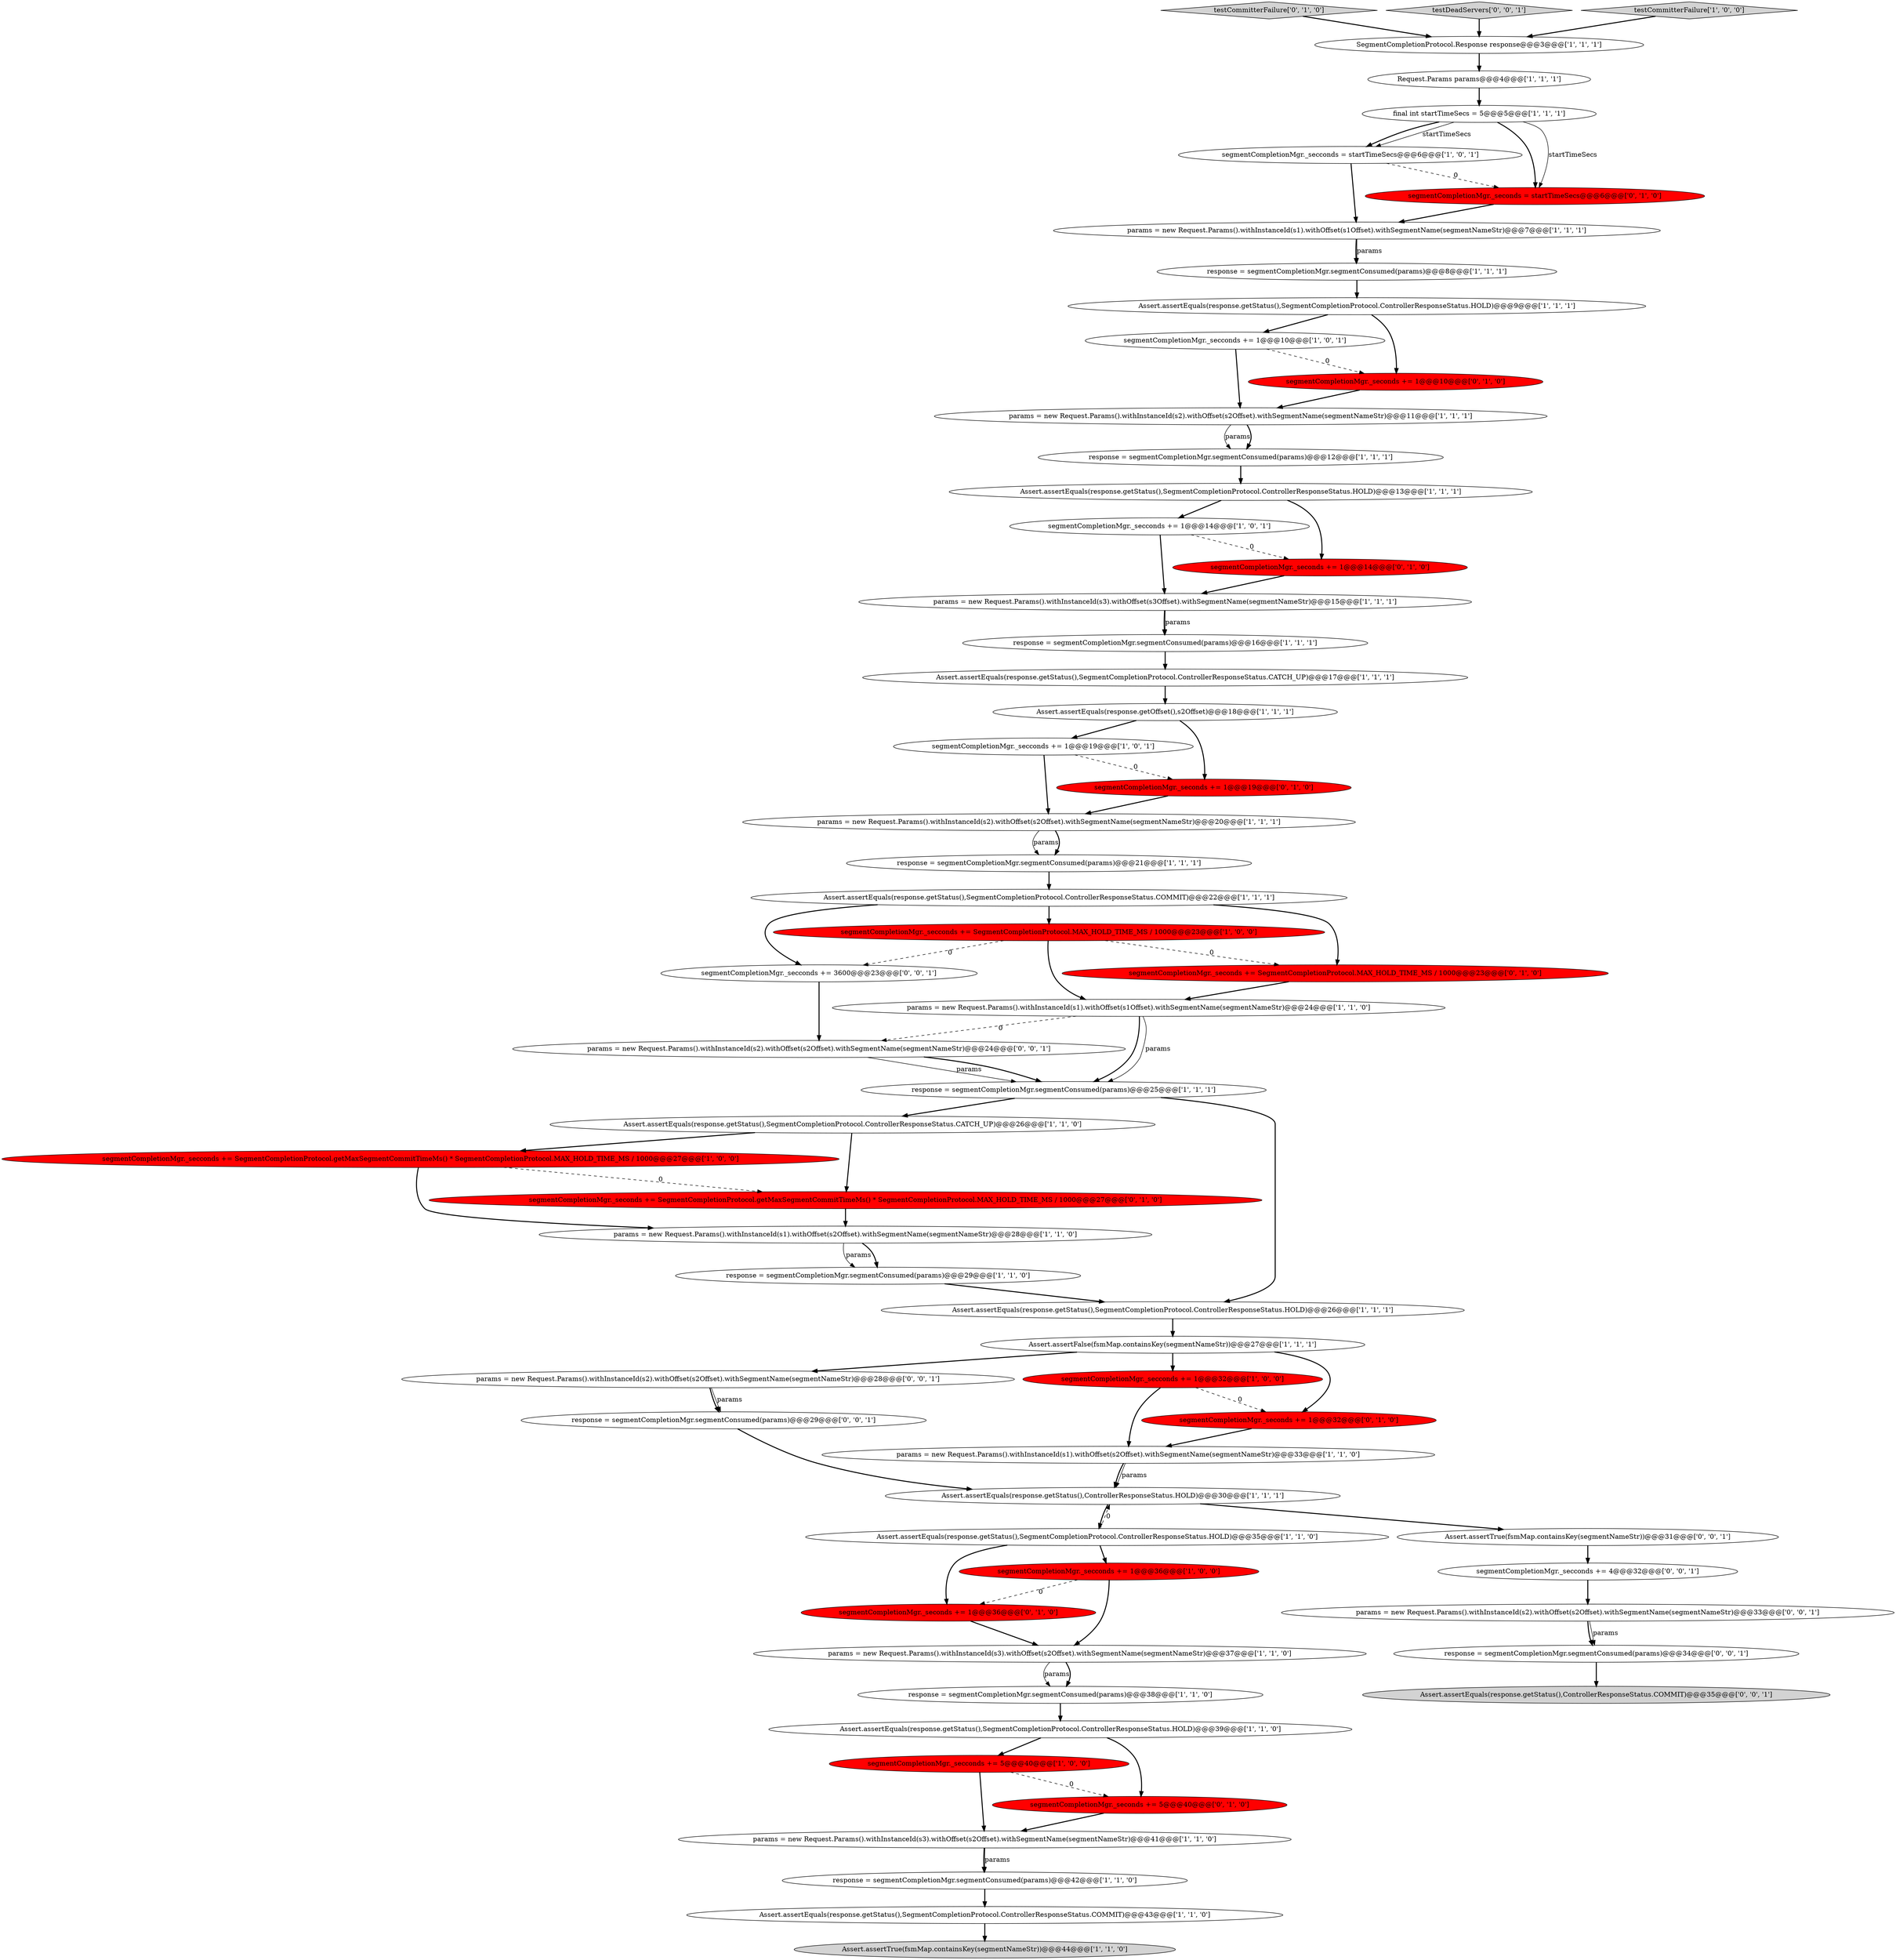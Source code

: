 digraph {
51 [style = filled, label = "testCommitterFailure['0', '1', '0']", fillcolor = lightgray, shape = diamond image = "AAA0AAABBB2BBB"];
31 [style = filled, label = "segmentCompletionMgr._secconds += 1@@@19@@@['1', '0', '1']", fillcolor = white, shape = ellipse image = "AAA0AAABBB1BBB"];
11 [style = filled, label = "segmentCompletionMgr._secconds += 5@@@40@@@['1', '0', '0']", fillcolor = red, shape = ellipse image = "AAA1AAABBB1BBB"];
27 [style = filled, label = "response = segmentCompletionMgr.segmentConsumed(params)@@@42@@@['1', '1', '0']", fillcolor = white, shape = ellipse image = "AAA0AAABBB1BBB"];
55 [style = filled, label = "response = segmentCompletionMgr.segmentConsumed(params)@@@29@@@['0', '0', '1']", fillcolor = white, shape = ellipse image = "AAA0AAABBB3BBB"];
5 [style = filled, label = "Request.Params params@@@4@@@['1', '1', '1']", fillcolor = white, shape = ellipse image = "AAA0AAABBB1BBB"];
15 [style = filled, label = "Assert.assertEquals(response.getStatus(),SegmentCompletionProtocol.ControllerResponseStatus.COMMIT)@@@43@@@['1', '1', '0']", fillcolor = white, shape = ellipse image = "AAA0AAABBB1BBB"];
35 [style = filled, label = "Assert.assertEquals(response.getStatus(),SegmentCompletionProtocol.ControllerResponseStatus.COMMIT)@@@22@@@['1', '1', '1']", fillcolor = white, shape = ellipse image = "AAA0AAABBB1BBB"];
30 [style = filled, label = "params = new Request.Params().withInstanceId(s1).withOffset(s1Offset).withSegmentName(segmentNameStr)@@@24@@@['1', '1', '0']", fillcolor = white, shape = ellipse image = "AAA0AAABBB1BBB"];
40 [style = filled, label = "params = new Request.Params().withInstanceId(s3).withOffset(s3Offset).withSegmentName(segmentNameStr)@@@15@@@['1', '1', '1']", fillcolor = white, shape = ellipse image = "AAA0AAABBB1BBB"];
50 [style = filled, label = "segmentCompletionMgr._seconds += 1@@@10@@@['0', '1', '0']", fillcolor = red, shape = ellipse image = "AAA1AAABBB2BBB"];
17 [style = filled, label = "params = new Request.Params().withInstanceId(s2).withOffset(s2Offset).withSegmentName(segmentNameStr)@@@11@@@['1', '1', '1']", fillcolor = white, shape = ellipse image = "AAA0AAABBB1BBB"];
8 [style = filled, label = "segmentCompletionMgr._secconds += SegmentCompletionProtocol.getMaxSegmentCommitTimeMs() * SegmentCompletionProtocol.MAX_HOLD_TIME_MS / 1000@@@27@@@['1', '0', '0']", fillcolor = red, shape = ellipse image = "AAA1AAABBB1BBB"];
6 [style = filled, label = "Assert.assertEquals(response.getStatus(),SegmentCompletionProtocol.ControllerResponseStatus.HOLD)@@@39@@@['1', '1', '0']", fillcolor = white, shape = ellipse image = "AAA0AAABBB1BBB"];
22 [style = filled, label = "response = segmentCompletionMgr.segmentConsumed(params)@@@8@@@['1', '1', '1']", fillcolor = white, shape = ellipse image = "AAA0AAABBB1BBB"];
10 [style = filled, label = "segmentCompletionMgr._secconds += 1@@@10@@@['1', '0', '1']", fillcolor = white, shape = ellipse image = "AAA0AAABBB1BBB"];
56 [style = filled, label = "Assert.assertEquals(response.getStatus(),ControllerResponseStatus.COMMIT)@@@35@@@['0', '0', '1']", fillcolor = lightgray, shape = ellipse image = "AAA0AAABBB3BBB"];
62 [style = filled, label = "params = new Request.Params().withInstanceId(s2).withOffset(s2Offset).withSegmentName(segmentNameStr)@@@28@@@['0', '0', '1']", fillcolor = white, shape = ellipse image = "AAA0AAABBB3BBB"];
33 [style = filled, label = "Assert.assertEquals(response.getStatus(),SegmentCompletionProtocol.ControllerResponseStatus.HOLD)@@@26@@@['1', '1', '1']", fillcolor = white, shape = ellipse image = "AAA0AAABBB1BBB"];
16 [style = filled, label = "params = new Request.Params().withInstanceId(s1).withOffset(s1Offset).withSegmentName(segmentNameStr)@@@7@@@['1', '1', '1']", fillcolor = white, shape = ellipse image = "AAA0AAABBB1BBB"];
49 [style = filled, label = "segmentCompletionMgr._seconds += 5@@@40@@@['0', '1', '0']", fillcolor = red, shape = ellipse image = "AAA1AAABBB2BBB"];
19 [style = filled, label = "params = new Request.Params().withInstanceId(s2).withOffset(s2Offset).withSegmentName(segmentNameStr)@@@20@@@['1', '1', '1']", fillcolor = white, shape = ellipse image = "AAA0AAABBB1BBB"];
26 [style = filled, label = "response = segmentCompletionMgr.segmentConsumed(params)@@@29@@@['1', '1', '0']", fillcolor = white, shape = ellipse image = "AAA0AAABBB1BBB"];
46 [style = filled, label = "segmentCompletionMgr._seconds += SegmentCompletionProtocol.getMaxSegmentCommitTimeMs() * SegmentCompletionProtocol.MAX_HOLD_TIME_MS / 1000@@@27@@@['0', '1', '0']", fillcolor = red, shape = ellipse image = "AAA1AAABBB2BBB"];
41 [style = filled, label = "Assert.assertEquals(response.getOffset(),s2Offset)@@@18@@@['1', '1', '1']", fillcolor = white, shape = ellipse image = "AAA0AAABBB1BBB"];
42 [style = filled, label = "params = new Request.Params().withInstanceId(s3).withOffset(s2Offset).withSegmentName(segmentNameStr)@@@37@@@['1', '1', '0']", fillcolor = white, shape = ellipse image = "AAA0AAABBB1BBB"];
45 [style = filled, label = "segmentCompletionMgr._seconds += SegmentCompletionProtocol.MAX_HOLD_TIME_MS / 1000@@@23@@@['0', '1', '0']", fillcolor = red, shape = ellipse image = "AAA1AAABBB2BBB"];
36 [style = filled, label = "response = segmentCompletionMgr.segmentConsumed(params)@@@38@@@['1', '1', '0']", fillcolor = white, shape = ellipse image = "AAA0AAABBB1BBB"];
43 [style = filled, label = "segmentCompletionMgr._seconds += 1@@@14@@@['0', '1', '0']", fillcolor = red, shape = ellipse image = "AAA1AAABBB2BBB"];
34 [style = filled, label = "Assert.assertEquals(response.getStatus(),SegmentCompletionProtocol.ControllerResponseStatus.CATCH_UP)@@@17@@@['1', '1', '1']", fillcolor = white, shape = ellipse image = "AAA0AAABBB1BBB"];
4 [style = filled, label = "response = segmentCompletionMgr.segmentConsumed(params)@@@21@@@['1', '1', '1']", fillcolor = white, shape = ellipse image = "AAA0AAABBB1BBB"];
44 [style = filled, label = "segmentCompletionMgr._seconds += 1@@@36@@@['0', '1', '0']", fillcolor = red, shape = ellipse image = "AAA1AAABBB2BBB"];
23 [style = filled, label = "params = new Request.Params().withInstanceId(s1).withOffset(s2Offset).withSegmentName(segmentNameStr)@@@28@@@['1', '1', '0']", fillcolor = white, shape = ellipse image = "AAA0AAABBB1BBB"];
3 [style = filled, label = "Assert.assertTrue(fsmMap.containsKey(segmentNameStr))@@@44@@@['1', '1', '0']", fillcolor = lightgray, shape = ellipse image = "AAA0AAABBB1BBB"];
39 [style = filled, label = "final int startTimeSecs = 5@@@5@@@['1', '1', '1']", fillcolor = white, shape = ellipse image = "AAA0AAABBB1BBB"];
14 [style = filled, label = "response = segmentCompletionMgr.segmentConsumed(params)@@@25@@@['1', '1', '1']", fillcolor = white, shape = ellipse image = "AAA0AAABBB1BBB"];
53 [style = filled, label = "segmentCompletionMgr._secconds += 3600@@@23@@@['0', '0', '1']", fillcolor = white, shape = ellipse image = "AAA0AAABBB3BBB"];
25 [style = filled, label = "Assert.assertEquals(response.getStatus(),SegmentCompletionProtocol.ControllerResponseStatus.HOLD)@@@35@@@['1', '1', '0']", fillcolor = white, shape = ellipse image = "AAA0AAABBB1BBB"];
54 [style = filled, label = "testDeadServers['0', '0', '1']", fillcolor = lightgray, shape = diamond image = "AAA0AAABBB3BBB"];
0 [style = filled, label = "segmentCompletionMgr._secconds = startTimeSecs@@@6@@@['1', '0', '1']", fillcolor = white, shape = ellipse image = "AAA0AAABBB1BBB"];
38 [style = filled, label = "response = segmentCompletionMgr.segmentConsumed(params)@@@16@@@['1', '1', '1']", fillcolor = white, shape = ellipse image = "AAA0AAABBB1BBB"];
7 [style = filled, label = "Assert.assertFalse(fsmMap.containsKey(segmentNameStr))@@@27@@@['1', '1', '1']", fillcolor = white, shape = ellipse image = "AAA0AAABBB1BBB"];
61 [style = filled, label = "response = segmentCompletionMgr.segmentConsumed(params)@@@34@@@['0', '0', '1']", fillcolor = white, shape = ellipse image = "AAA0AAABBB3BBB"];
60 [style = filled, label = "segmentCompletionMgr._secconds += 4@@@32@@@['0', '0', '1']", fillcolor = white, shape = ellipse image = "AAA0AAABBB3BBB"];
2 [style = filled, label = "segmentCompletionMgr._secconds += SegmentCompletionProtocol.MAX_HOLD_TIME_MS / 1000@@@23@@@['1', '0', '0']", fillcolor = red, shape = ellipse image = "AAA1AAABBB1BBB"];
1 [style = filled, label = "Assert.assertEquals(response.getStatus(),ControllerResponseStatus.HOLD)@@@30@@@['1', '1', '1']", fillcolor = white, shape = ellipse image = "AAA0AAABBB1BBB"];
18 [style = filled, label = "SegmentCompletionProtocol.Response response@@@3@@@['1', '1', '1']", fillcolor = white, shape = ellipse image = "AAA0AAABBB1BBB"];
48 [style = filled, label = "segmentCompletionMgr._seconds = startTimeSecs@@@6@@@['0', '1', '0']", fillcolor = red, shape = ellipse image = "AAA1AAABBB2BBB"];
57 [style = filled, label = "Assert.assertTrue(fsmMap.containsKey(segmentNameStr))@@@31@@@['0', '0', '1']", fillcolor = white, shape = ellipse image = "AAA0AAABBB3BBB"];
21 [style = filled, label = "params = new Request.Params().withInstanceId(s3).withOffset(s2Offset).withSegmentName(segmentNameStr)@@@41@@@['1', '1', '0']", fillcolor = white, shape = ellipse image = "AAA0AAABBB1BBB"];
20 [style = filled, label = "segmentCompletionMgr._secconds += 1@@@32@@@['1', '0', '0']", fillcolor = red, shape = ellipse image = "AAA1AAABBB1BBB"];
32 [style = filled, label = "segmentCompletionMgr._secconds += 1@@@14@@@['1', '0', '1']", fillcolor = white, shape = ellipse image = "AAA0AAABBB1BBB"];
47 [style = filled, label = "segmentCompletionMgr._seconds += 1@@@32@@@['0', '1', '0']", fillcolor = red, shape = ellipse image = "AAA1AAABBB2BBB"];
28 [style = filled, label = "testCommitterFailure['1', '0', '0']", fillcolor = lightgray, shape = diamond image = "AAA0AAABBB1BBB"];
24 [style = filled, label = "segmentCompletionMgr._secconds += 1@@@36@@@['1', '0', '0']", fillcolor = red, shape = ellipse image = "AAA1AAABBB1BBB"];
13 [style = filled, label = "Assert.assertEquals(response.getStatus(),SegmentCompletionProtocol.ControllerResponseStatus.CATCH_UP)@@@26@@@['1', '1', '0']", fillcolor = white, shape = ellipse image = "AAA0AAABBB1BBB"];
29 [style = filled, label = "response = segmentCompletionMgr.segmentConsumed(params)@@@12@@@['1', '1', '1']", fillcolor = white, shape = ellipse image = "AAA0AAABBB1BBB"];
58 [style = filled, label = "params = new Request.Params().withInstanceId(s2).withOffset(s2Offset).withSegmentName(segmentNameStr)@@@24@@@['0', '0', '1']", fillcolor = white, shape = ellipse image = "AAA0AAABBB3BBB"];
52 [style = filled, label = "segmentCompletionMgr._seconds += 1@@@19@@@['0', '1', '0']", fillcolor = red, shape = ellipse image = "AAA1AAABBB2BBB"];
12 [style = filled, label = "Assert.assertEquals(response.getStatus(),SegmentCompletionProtocol.ControllerResponseStatus.HOLD)@@@13@@@['1', '1', '1']", fillcolor = white, shape = ellipse image = "AAA0AAABBB1BBB"];
37 [style = filled, label = "Assert.assertEquals(response.getStatus(),SegmentCompletionProtocol.ControllerResponseStatus.HOLD)@@@9@@@['1', '1', '1']", fillcolor = white, shape = ellipse image = "AAA0AAABBB1BBB"];
9 [style = filled, label = "params = new Request.Params().withInstanceId(s1).withOffset(s2Offset).withSegmentName(segmentNameStr)@@@33@@@['1', '1', '0']", fillcolor = white, shape = ellipse image = "AAA0AAABBB1BBB"];
59 [style = filled, label = "params = new Request.Params().withInstanceId(s2).withOffset(s2Offset).withSegmentName(segmentNameStr)@@@33@@@['0', '0', '1']", fillcolor = white, shape = ellipse image = "AAA0AAABBB3BBB"];
47->9 [style = bold, label=""];
7->62 [style = bold, label=""];
61->56 [style = bold, label=""];
20->9 [style = bold, label=""];
10->50 [style = dashed, label="0"];
22->37 [style = bold, label=""];
42->36 [style = solid, label="params"];
53->58 [style = bold, label=""];
10->17 [style = bold, label=""];
62->55 [style = bold, label=""];
40->38 [style = bold, label=""];
45->30 [style = bold, label=""];
59->61 [style = bold, label=""];
27->15 [style = bold, label=""];
25->44 [style = bold, label=""];
43->40 [style = bold, label=""];
31->52 [style = dashed, label="0"];
6->11 [style = bold, label=""];
39->0 [style = solid, label="startTimeSecs"];
32->43 [style = dashed, label="0"];
35->45 [style = bold, label=""];
30->14 [style = bold, label=""];
13->46 [style = bold, label=""];
40->38 [style = solid, label="params"];
20->47 [style = dashed, label="0"];
33->7 [style = bold, label=""];
36->6 [style = bold, label=""];
62->55 [style = solid, label="params"];
28->18 [style = bold, label=""];
8->23 [style = bold, label=""];
5->39 [style = bold, label=""];
57->60 [style = bold, label=""];
6->49 [style = bold, label=""];
8->46 [style = dashed, label="0"];
52->19 [style = bold, label=""];
11->49 [style = dashed, label="0"];
25->24 [style = bold, label=""];
23->26 [style = solid, label="params"];
48->16 [style = bold, label=""];
51->18 [style = bold, label=""];
17->29 [style = solid, label="params"];
9->1 [style = bold, label=""];
39->48 [style = solid, label="startTimeSecs"];
0->16 [style = bold, label=""];
44->42 [style = bold, label=""];
19->4 [style = solid, label="params"];
21->27 [style = bold, label=""];
37->10 [style = bold, label=""];
58->14 [style = solid, label="params"];
58->14 [style = bold, label=""];
11->21 [style = bold, label=""];
50->17 [style = bold, label=""];
35->2 [style = bold, label=""];
12->32 [style = bold, label=""];
24->44 [style = dashed, label="0"];
7->20 [style = bold, label=""];
15->3 [style = bold, label=""];
1->57 [style = bold, label=""];
2->45 [style = dashed, label="0"];
32->40 [style = bold, label=""];
38->34 [style = bold, label=""];
41->31 [style = bold, label=""];
14->13 [style = bold, label=""];
12->43 [style = bold, label=""];
1->25 [style = bold, label=""];
46->23 [style = bold, label=""];
31->19 [style = bold, label=""];
35->53 [style = bold, label=""];
24->42 [style = bold, label=""];
25->1 [style = dashed, label="0"];
4->35 [style = bold, label=""];
39->48 [style = bold, label=""];
7->47 [style = bold, label=""];
23->26 [style = bold, label=""];
34->41 [style = bold, label=""];
21->27 [style = solid, label="params"];
42->36 [style = bold, label=""];
60->59 [style = bold, label=""];
16->22 [style = bold, label=""];
49->21 [style = bold, label=""];
14->33 [style = bold, label=""];
16->22 [style = solid, label="params"];
41->52 [style = bold, label=""];
9->1 [style = solid, label="params"];
2->53 [style = dashed, label="0"];
0->48 [style = dashed, label="0"];
29->12 [style = bold, label=""];
39->0 [style = bold, label=""];
54->18 [style = bold, label=""];
18->5 [style = bold, label=""];
55->1 [style = bold, label=""];
30->58 [style = dashed, label="0"];
30->14 [style = solid, label="params"];
19->4 [style = bold, label=""];
13->8 [style = bold, label=""];
2->30 [style = bold, label=""];
59->61 [style = solid, label="params"];
17->29 [style = bold, label=""];
26->33 [style = bold, label=""];
37->50 [style = bold, label=""];
}
